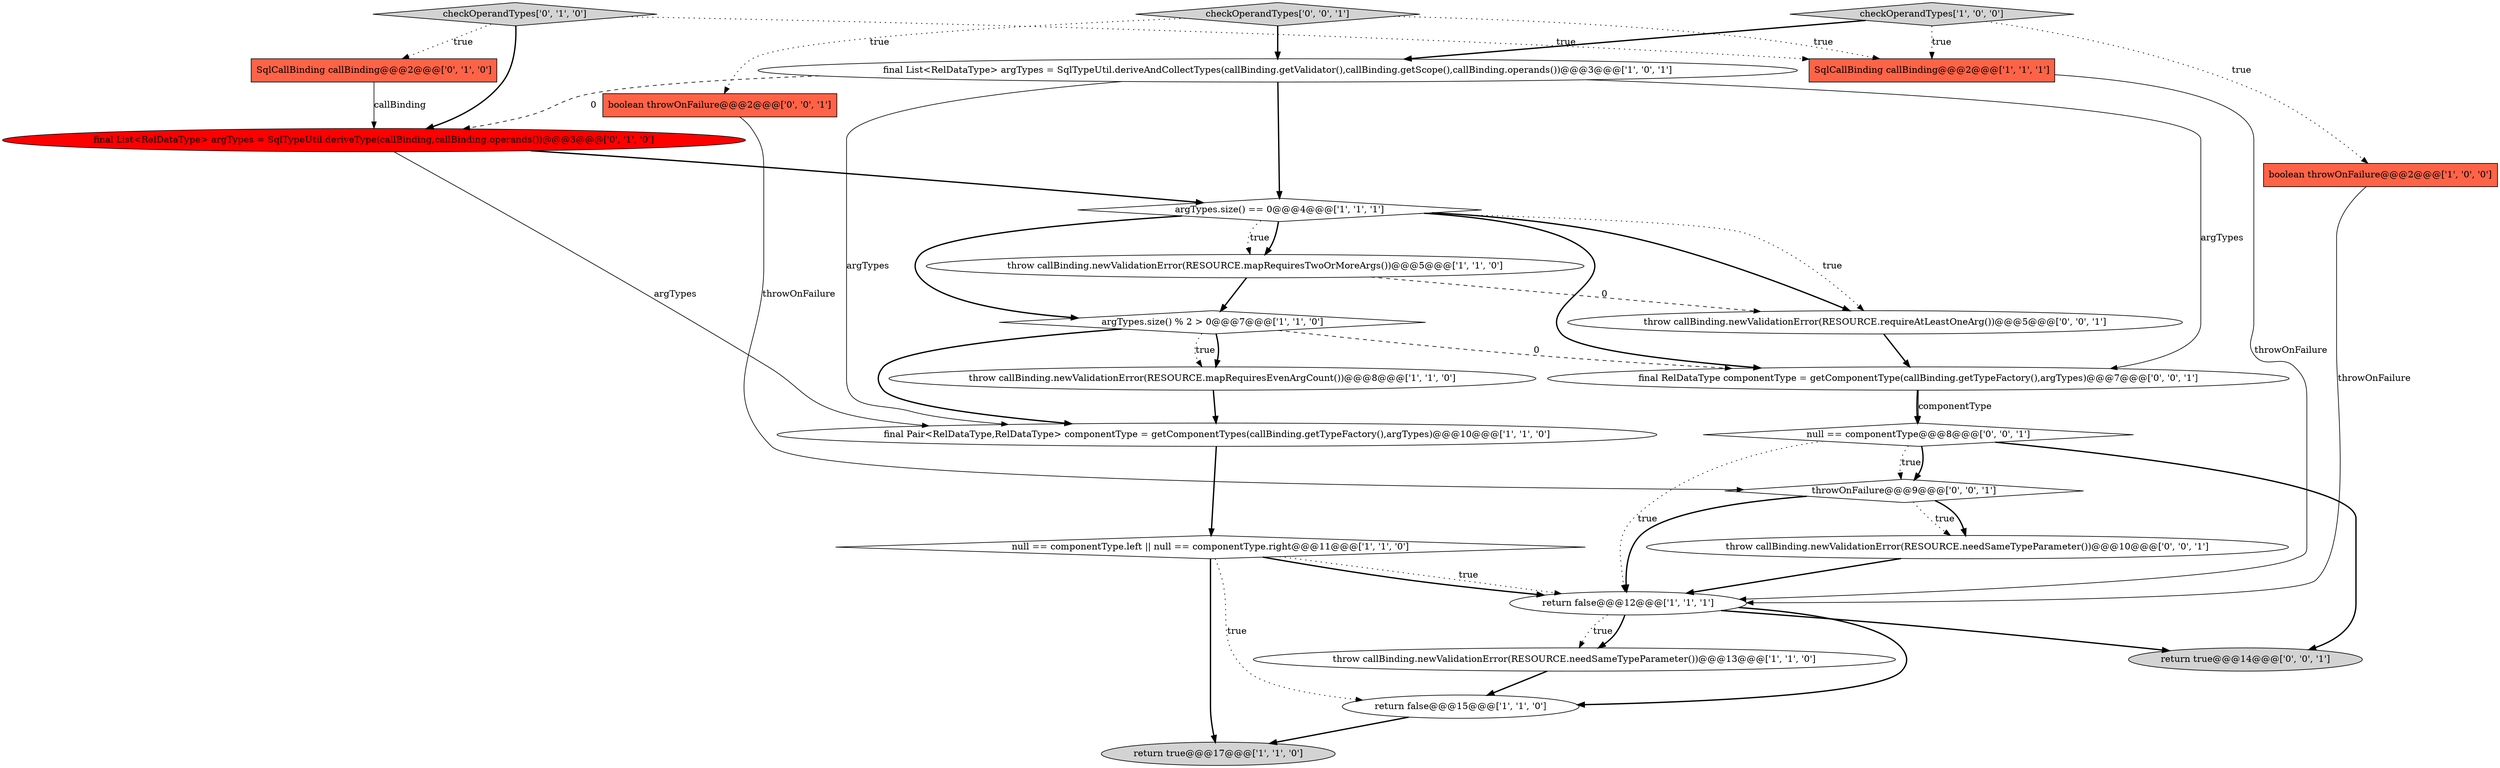 digraph {
8 [style = filled, label = "return false@@@15@@@['1', '1', '0']", fillcolor = white, shape = ellipse image = "AAA0AAABBB1BBB"];
6 [style = filled, label = "throw callBinding.newValidationError(RESOURCE.mapRequiresEvenArgCount())@@@8@@@['1', '1', '0']", fillcolor = white, shape = ellipse image = "AAA0AAABBB1BBB"];
16 [style = filled, label = "checkOperandTypes['0', '1', '0']", fillcolor = lightgray, shape = diamond image = "AAA0AAABBB2BBB"];
9 [style = filled, label = "return false@@@12@@@['1', '1', '1']", fillcolor = white, shape = ellipse image = "AAA0AAABBB1BBB"];
13 [style = filled, label = "SqlCallBinding callBinding@@@2@@@['1', '1', '1']", fillcolor = tomato, shape = box image = "AAA0AAABBB1BBB"];
20 [style = filled, label = "throwOnFailure@@@9@@@['0', '0', '1']", fillcolor = white, shape = diamond image = "AAA0AAABBB3BBB"];
19 [style = filled, label = "throw callBinding.newValidationError(RESOURCE.needSameTypeParameter())@@@10@@@['0', '0', '1']", fillcolor = white, shape = ellipse image = "AAA0AAABBB3BBB"];
18 [style = filled, label = "throw callBinding.newValidationError(RESOURCE.requireAtLeastOneArg())@@@5@@@['0', '0', '1']", fillcolor = white, shape = ellipse image = "AAA0AAABBB3BBB"];
21 [style = filled, label = "null == componentType@@@8@@@['0', '0', '1']", fillcolor = white, shape = diamond image = "AAA0AAABBB3BBB"];
22 [style = filled, label = "final RelDataType componentType = getComponentType(callBinding.getTypeFactory(),argTypes)@@@7@@@['0', '0', '1']", fillcolor = white, shape = ellipse image = "AAA0AAABBB3BBB"];
5 [style = filled, label = "final Pair<RelDataType,RelDataType> componentType = getComponentTypes(callBinding.getTypeFactory(),argTypes)@@@10@@@['1', '1', '0']", fillcolor = white, shape = ellipse image = "AAA0AAABBB1BBB"];
24 [style = filled, label = "return true@@@14@@@['0', '0', '1']", fillcolor = lightgray, shape = ellipse image = "AAA0AAABBB3BBB"];
11 [style = filled, label = "final List<RelDataType> argTypes = SqlTypeUtil.deriveAndCollectTypes(callBinding.getValidator(),callBinding.getScope(),callBinding.operands())@@@3@@@['1', '0', '1']", fillcolor = white, shape = ellipse image = "AAA0AAABBB1BBB"];
17 [style = filled, label = "boolean throwOnFailure@@@2@@@['0', '0', '1']", fillcolor = tomato, shape = box image = "AAA0AAABBB3BBB"];
1 [style = filled, label = "boolean throwOnFailure@@@2@@@['1', '0', '0']", fillcolor = tomato, shape = box image = "AAA0AAABBB1BBB"];
15 [style = filled, label = "final List<RelDataType> argTypes = SqlTypeUtil.deriveType(callBinding,callBinding.operands())@@@3@@@['0', '1', '0']", fillcolor = red, shape = ellipse image = "AAA1AAABBB2BBB"];
12 [style = filled, label = "throw callBinding.newValidationError(RESOURCE.mapRequiresTwoOrMoreArgs())@@@5@@@['1', '1', '0']", fillcolor = white, shape = ellipse image = "AAA0AAABBB1BBB"];
23 [style = filled, label = "checkOperandTypes['0', '0', '1']", fillcolor = lightgray, shape = diamond image = "AAA0AAABBB3BBB"];
14 [style = filled, label = "SqlCallBinding callBinding@@@2@@@['0', '1', '0']", fillcolor = tomato, shape = box image = "AAA0AAABBB2BBB"];
2 [style = filled, label = "null == componentType.left || null == componentType.right@@@11@@@['1', '1', '0']", fillcolor = white, shape = diamond image = "AAA0AAABBB1BBB"];
7 [style = filled, label = "argTypes.size() == 0@@@4@@@['1', '1', '1']", fillcolor = white, shape = diamond image = "AAA0AAABBB1BBB"];
10 [style = filled, label = "checkOperandTypes['1', '0', '0']", fillcolor = lightgray, shape = diamond image = "AAA0AAABBB1BBB"];
0 [style = filled, label = "throw callBinding.newValidationError(RESOURCE.needSameTypeParameter())@@@13@@@['1', '1', '0']", fillcolor = white, shape = ellipse image = "AAA0AAABBB1BBB"];
3 [style = filled, label = "argTypes.size() % 2 > 0@@@7@@@['1', '1', '0']", fillcolor = white, shape = diamond image = "AAA0AAABBB1BBB"];
4 [style = filled, label = "return true@@@17@@@['1', '1', '0']", fillcolor = lightgray, shape = ellipse image = "AAA0AAABBB1BBB"];
16->15 [style = bold, label=""];
9->0 [style = dotted, label="true"];
21->20 [style = dotted, label="true"];
9->0 [style = bold, label=""];
15->7 [style = bold, label=""];
15->5 [style = solid, label="argTypes"];
16->13 [style = dotted, label="true"];
22->21 [style = solid, label="componentType"];
7->12 [style = bold, label=""];
20->9 [style = bold, label=""];
11->15 [style = dashed, label="0"];
1->9 [style = solid, label="throwOnFailure"];
22->21 [style = bold, label=""];
3->6 [style = bold, label=""];
13->9 [style = solid, label="throwOnFailure"];
21->24 [style = bold, label=""];
3->22 [style = dashed, label="0"];
17->20 [style = solid, label="throwOnFailure"];
2->9 [style = bold, label=""];
3->6 [style = dotted, label="true"];
9->8 [style = bold, label=""];
14->15 [style = solid, label="callBinding"];
2->4 [style = bold, label=""];
7->3 [style = bold, label=""];
7->12 [style = dotted, label="true"];
11->22 [style = solid, label="argTypes"];
7->22 [style = bold, label=""];
6->5 [style = bold, label=""];
5->2 [style = bold, label=""];
3->5 [style = bold, label=""];
18->22 [style = bold, label=""];
21->20 [style = bold, label=""];
2->9 [style = dotted, label="true"];
11->5 [style = solid, label="argTypes"];
21->9 [style = dotted, label="true"];
10->13 [style = dotted, label="true"];
19->9 [style = bold, label=""];
23->13 [style = dotted, label="true"];
16->14 [style = dotted, label="true"];
0->8 [style = bold, label=""];
7->18 [style = dotted, label="true"];
7->18 [style = bold, label=""];
12->18 [style = dashed, label="0"];
20->19 [style = dotted, label="true"];
12->3 [style = bold, label=""];
10->1 [style = dotted, label="true"];
8->4 [style = bold, label=""];
23->11 [style = bold, label=""];
20->19 [style = bold, label=""];
23->17 [style = dotted, label="true"];
9->24 [style = bold, label=""];
11->7 [style = bold, label=""];
2->8 [style = dotted, label="true"];
10->11 [style = bold, label=""];
}
